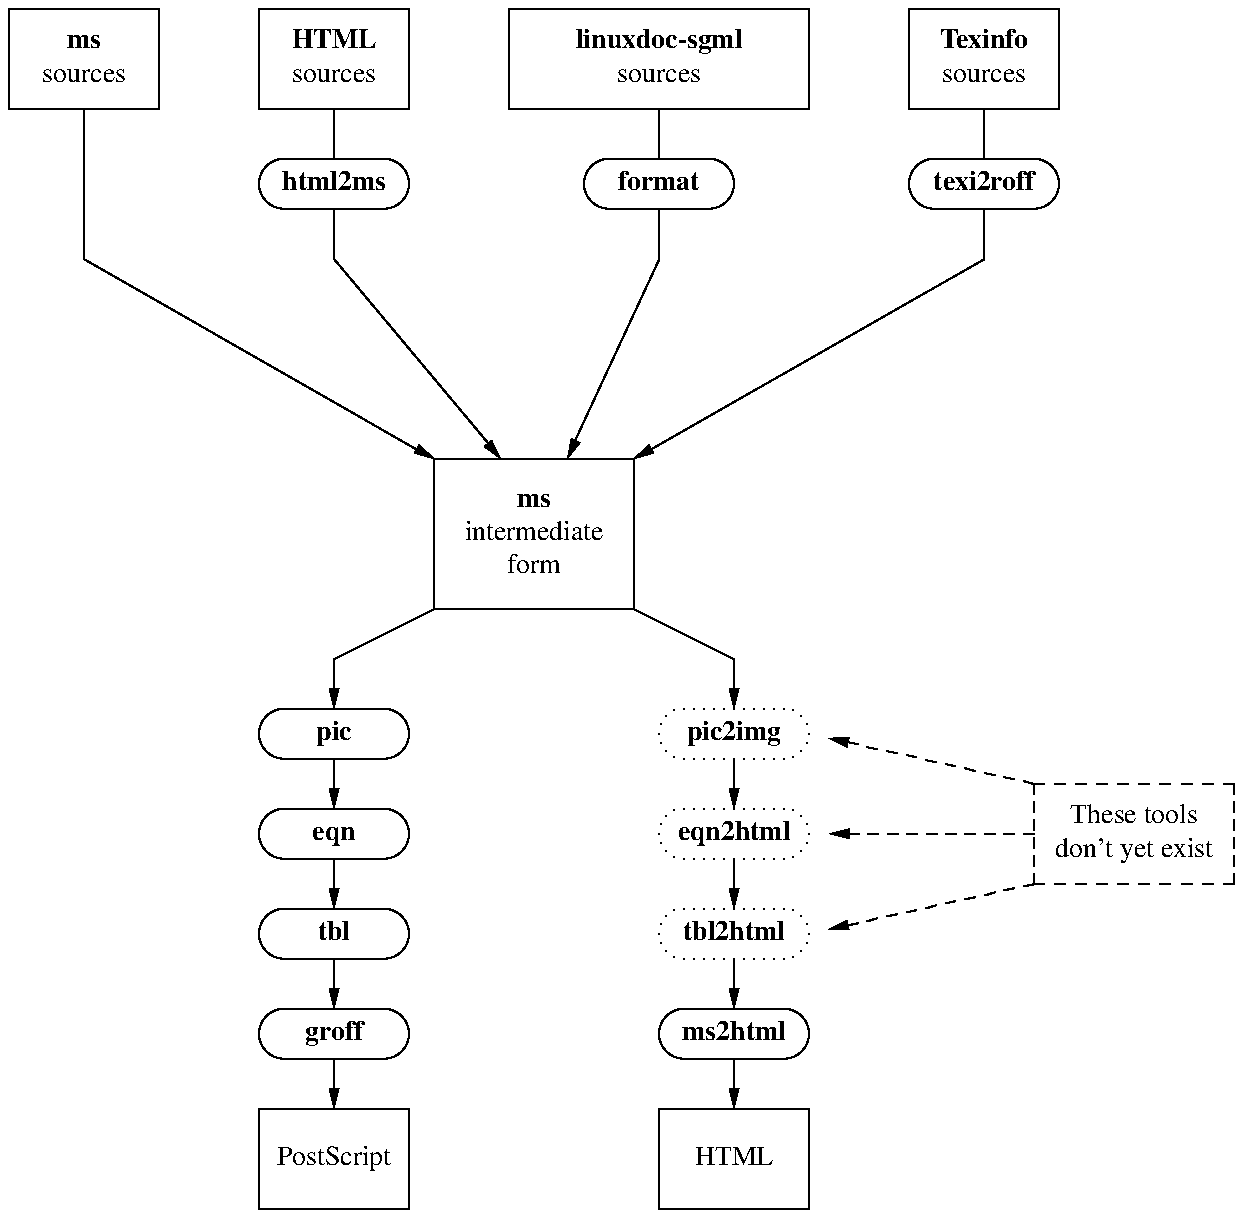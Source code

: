 .PS
define filter {box ht 0.25 rad 0.125}
lineht = 0.25;
Top: [
	right;
	box "\fBms\fR" "sources";
	move;
	box "\fBHTML\fR" "sources";
	move;
	box "\fBlinuxdoc-sgml\fP" "sources" wid 1.5;
	move;
	box "\fBTexinfo\fP" "sources";
	line down from 1st box .s lineht;
	A: line down;
	line down from 2nd box .s; filter "\fBhtml2ms";
	B: line down;
	line down from 3rd box .s; filter "\fBformat\fP";
	C: line down;
	line down from 4th box .s; filter "\fBtexi2roff\fP";
	D: line down;
]
move down 1 from last [] .s;
Anchor: box wid 1 ht 0.75 "\fBms\fR" "intermediate" "form";
arrow from Top.A.end to Anchor.nw;
arrow from Top.B.end to 1/3 of the way between Anchor.nw and Anchor.ne;
arrow from Top.C.end to 2/3 of the way between Anchor.nw and Anchor.ne;
arrow from Top.D.end to Anchor.ne
{
	# PostScript column
	move to Anchor .sw;
	line down left then down ->;
	filter "\fBpic\fP";
	arrow;
	filter "\fBeqn\fP";
	arrow;
	filter "\fBtbl\fP";
	arrow;
	filter "\fBgroff\fP";
	arrow;
	box "PostScript";
	# HTML column
	move to Anchor .se;
	line down right then down ->;
	A: filter dotted "\fBpic2img\fP";
	arrow;
	B: filter dotted "\fBeqn2html\fP";
	arrow;
	C: filter dotted "\fBtbl2html\fP";
	arrow;
	filter "\fBms2html\fP";
	arrow;
	box "HTML";
	# Nonexistence caption
	box dashed wid 1 at B + (2, 0) "These tools" "don't yet exist";
	line chop 0 chop 0.1 dashed from last box .nw to A.e ->;
	line chop 0 chop 0.1 dashed from last box .w  to B.e ->;
	line chop 0 chop 0.1 dashed from last box .sw to C.e ->;
}
.PE
